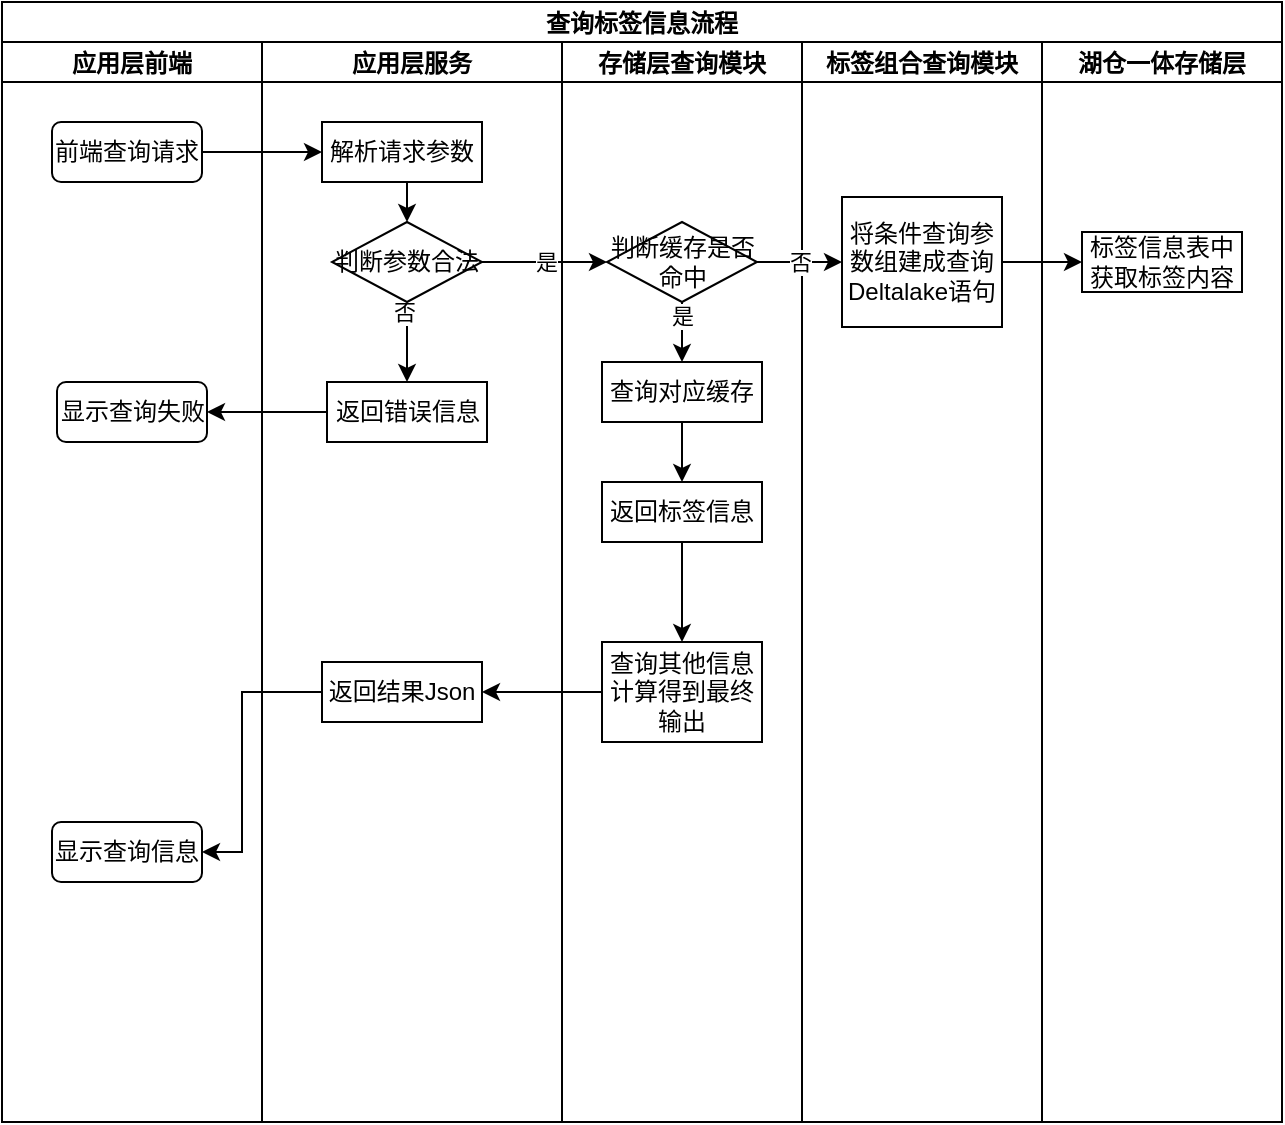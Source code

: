 <mxfile version="17.1.2" type="github">
  <diagram id="_-KhlgRjDGJnE1wBygxN" name="第 1 页">
    <mxGraphModel dx="1158" dy="779" grid="1" gridSize="10" guides="1" tooltips="1" connect="1" arrows="1" fold="1" page="1" pageScale="1" pageWidth="850" pageHeight="1100" math="0" shadow="0">
      <root>
        <mxCell id="0" />
        <mxCell id="1" parent="0" />
        <mxCell id="_END5mWc-I215Ko7BJCz-1" value="查询标签信息流程" style="swimlane;childLayout=stackLayout;resizeParent=1;resizeParentMax=0;startSize=20;" vertex="1" parent="1">
          <mxGeometry x="100" y="120" width="640" height="560" as="geometry" />
        </mxCell>
        <mxCell id="_END5mWc-I215Ko7BJCz-2" value="应用层前端" style="swimlane;startSize=20;" vertex="1" parent="_END5mWc-I215Ko7BJCz-1">
          <mxGeometry y="20" width="130" height="540" as="geometry" />
        </mxCell>
        <mxCell id="_END5mWc-I215Ko7BJCz-3" value="前端查询请求" style="rounded=1;whiteSpace=wrap;html=1;" vertex="1" parent="_END5mWc-I215Ko7BJCz-2">
          <mxGeometry x="25" y="40" width="75" height="30" as="geometry" />
        </mxCell>
        <mxCell id="_END5mWc-I215Ko7BJCz-5" value="显示查询信息" style="rounded=1;whiteSpace=wrap;html=1;" vertex="1" parent="_END5mWc-I215Ko7BJCz-2">
          <mxGeometry x="25" y="390" width="75" height="30" as="geometry" />
        </mxCell>
        <mxCell id="_END5mWc-I215Ko7BJCz-4" value="显示查询失败" style="rounded=1;whiteSpace=wrap;html=1;" vertex="1" parent="_END5mWc-I215Ko7BJCz-2">
          <mxGeometry x="27.5" y="170" width="75" height="30" as="geometry" />
        </mxCell>
        <mxCell id="_END5mWc-I215Ko7BJCz-6" value="应用层服务" style="swimlane;startSize=20;" vertex="1" parent="_END5mWc-I215Ko7BJCz-1">
          <mxGeometry x="130" y="20" width="150" height="540" as="geometry" />
        </mxCell>
        <mxCell id="_END5mWc-I215Ko7BJCz-7" style="edgeStyle=orthogonalEdgeStyle;rounded=0;orthogonalLoop=1;jettySize=auto;html=1;exitX=0.5;exitY=1;exitDx=0;exitDy=0;entryX=0.5;entryY=0;entryDx=0;entryDy=0;" edge="1" parent="_END5mWc-I215Ko7BJCz-6" source="_END5mWc-I215Ko7BJCz-8" target="_END5mWc-I215Ko7BJCz-10">
          <mxGeometry relative="1" as="geometry" />
        </mxCell>
        <mxCell id="_END5mWc-I215Ko7BJCz-8" value="解析请求参数" style="rounded=0;whiteSpace=wrap;html=1;" vertex="1" parent="_END5mWc-I215Ko7BJCz-6">
          <mxGeometry x="30" y="40" width="80" height="30" as="geometry" />
        </mxCell>
        <mxCell id="_END5mWc-I215Ko7BJCz-52" style="edgeStyle=orthogonalEdgeStyle;rounded=0;orthogonalLoop=1;jettySize=auto;html=1;exitX=0.5;exitY=1;exitDx=0;exitDy=0;" edge="1" parent="_END5mWc-I215Ko7BJCz-6" source="_END5mWc-I215Ko7BJCz-10" target="_END5mWc-I215Ko7BJCz-51">
          <mxGeometry relative="1" as="geometry" />
        </mxCell>
        <mxCell id="_END5mWc-I215Ko7BJCz-54" value="否" style="edgeLabel;html=1;align=center;verticalAlign=middle;resizable=0;points=[];" vertex="1" connectable="0" parent="_END5mWc-I215Ko7BJCz-52">
          <mxGeometry x="-0.76" y="-2" relative="1" as="geometry">
            <mxPoint as="offset" />
          </mxGeometry>
        </mxCell>
        <mxCell id="_END5mWc-I215Ko7BJCz-10" value="判断参数合法" style="rhombus;whiteSpace=wrap;html=1;" vertex="1" parent="_END5mWc-I215Ko7BJCz-6">
          <mxGeometry x="35" y="90" width="75" height="40" as="geometry" />
        </mxCell>
        <mxCell id="_END5mWc-I215Ko7BJCz-49" value="返回结果Json" style="rounded=0;whiteSpace=wrap;html=1;" vertex="1" parent="_END5mWc-I215Ko7BJCz-6">
          <mxGeometry x="30" y="310" width="80" height="30" as="geometry" />
        </mxCell>
        <mxCell id="_END5mWc-I215Ko7BJCz-51" value="返回错误信息" style="rounded=0;whiteSpace=wrap;html=1;" vertex="1" parent="_END5mWc-I215Ko7BJCz-6">
          <mxGeometry x="32.5" y="170" width="80" height="30" as="geometry" />
        </mxCell>
        <mxCell id="_END5mWc-I215Ko7BJCz-12" value="存储层查询模块" style="swimlane;startSize=20;" vertex="1" parent="_END5mWc-I215Ko7BJCz-1">
          <mxGeometry x="280" y="20" width="120" height="540" as="geometry" />
        </mxCell>
        <mxCell id="_END5mWc-I215Ko7BJCz-42" style="edgeStyle=orthogonalEdgeStyle;rounded=0;orthogonalLoop=1;jettySize=auto;html=1;entryX=0.5;entryY=0;entryDx=0;entryDy=0;" edge="1" parent="_END5mWc-I215Ko7BJCz-12" source="_END5mWc-I215Ko7BJCz-14" target="_END5mWc-I215Ko7BJCz-41">
          <mxGeometry relative="1" as="geometry" />
        </mxCell>
        <mxCell id="_END5mWc-I215Ko7BJCz-58" value="是" style="edgeLabel;html=1;align=center;verticalAlign=middle;resizable=0;points=[];" vertex="1" connectable="0" parent="_END5mWc-I215Ko7BJCz-42">
          <mxGeometry x="-0.72" relative="1" as="geometry">
            <mxPoint as="offset" />
          </mxGeometry>
        </mxCell>
        <mxCell id="_END5mWc-I215Ko7BJCz-14" value="判断缓存是否命中" style="rhombus;whiteSpace=wrap;html=1;" vertex="1" parent="_END5mWc-I215Ko7BJCz-12">
          <mxGeometry x="22.5" y="90" width="75" height="40" as="geometry" />
        </mxCell>
        <mxCell id="_END5mWc-I215Ko7BJCz-45" style="edgeStyle=orthogonalEdgeStyle;rounded=0;orthogonalLoop=1;jettySize=auto;html=1;" edge="1" parent="_END5mWc-I215Ko7BJCz-12" source="_END5mWc-I215Ko7BJCz-41" target="_END5mWc-I215Ko7BJCz-44">
          <mxGeometry relative="1" as="geometry" />
        </mxCell>
        <mxCell id="_END5mWc-I215Ko7BJCz-41" value="查询对应缓存" style="rounded=0;whiteSpace=wrap;html=1;" vertex="1" parent="_END5mWc-I215Ko7BJCz-12">
          <mxGeometry x="20" y="160" width="80" height="30" as="geometry" />
        </mxCell>
        <mxCell id="_END5mWc-I215Ko7BJCz-48" style="edgeStyle=orthogonalEdgeStyle;rounded=0;orthogonalLoop=1;jettySize=auto;html=1;entryX=0.5;entryY=0;entryDx=0;entryDy=0;" edge="1" parent="_END5mWc-I215Ko7BJCz-12" source="_END5mWc-I215Ko7BJCz-44" target="_END5mWc-I215Ko7BJCz-47">
          <mxGeometry relative="1" as="geometry" />
        </mxCell>
        <mxCell id="_END5mWc-I215Ko7BJCz-44" value="返回标签信息" style="rounded=0;whiteSpace=wrap;html=1;" vertex="1" parent="_END5mWc-I215Ko7BJCz-12">
          <mxGeometry x="20" y="220" width="80" height="30" as="geometry" />
        </mxCell>
        <mxCell id="_END5mWc-I215Ko7BJCz-47" value="查询其他信息计算得到最终输出" style="rounded=0;whiteSpace=wrap;html=1;" vertex="1" parent="_END5mWc-I215Ko7BJCz-12">
          <mxGeometry x="20" y="300" width="80" height="50" as="geometry" />
        </mxCell>
        <mxCell id="_END5mWc-I215Ko7BJCz-16" value="标签组合查询模块" style="swimlane;startSize=20;" vertex="1" parent="_END5mWc-I215Ko7BJCz-1">
          <mxGeometry x="400" y="20" width="120" height="540" as="geometry" />
        </mxCell>
        <mxCell id="_END5mWc-I215Ko7BJCz-56" value="将条件查询参数组建成查询Deltalake语句" style="rounded=0;whiteSpace=wrap;html=1;" vertex="1" parent="_END5mWc-I215Ko7BJCz-16">
          <mxGeometry x="20" y="77.5" width="80" height="65" as="geometry" />
        </mxCell>
        <mxCell id="_END5mWc-I215Ko7BJCz-23" style="edgeStyle=orthogonalEdgeStyle;rounded=0;orthogonalLoop=1;jettySize=auto;html=1;exitX=1;exitY=0.5;exitDx=0;exitDy=0;" edge="1" parent="_END5mWc-I215Ko7BJCz-1" source="_END5mWc-I215Ko7BJCz-3" target="_END5mWc-I215Ko7BJCz-8">
          <mxGeometry relative="1" as="geometry" />
        </mxCell>
        <mxCell id="_END5mWc-I215Ko7BJCz-27" value="湖仓一体存储层" style="swimlane;startSize=20;" vertex="1" parent="_END5mWc-I215Ko7BJCz-1">
          <mxGeometry x="520" y="20" width="120" height="540" as="geometry" />
        </mxCell>
        <mxCell id="_END5mWc-I215Ko7BJCz-59" value="标签信息表中获取标签内容" style="rounded=0;whiteSpace=wrap;html=1;" vertex="1" parent="_END5mWc-I215Ko7BJCz-27">
          <mxGeometry x="20" y="95" width="80" height="30" as="geometry" />
        </mxCell>
        <mxCell id="_END5mWc-I215Ko7BJCz-40" value="是" style="edgeStyle=orthogonalEdgeStyle;rounded=0;orthogonalLoop=1;jettySize=auto;html=1;exitX=1;exitY=0.5;exitDx=0;exitDy=0;entryX=0;entryY=0.5;entryDx=0;entryDy=0;" edge="1" parent="_END5mWc-I215Ko7BJCz-1" source="_END5mWc-I215Ko7BJCz-10" target="_END5mWc-I215Ko7BJCz-14">
          <mxGeometry relative="1" as="geometry">
            <mxPoint x="297.5" y="130" as="targetPoint" />
          </mxGeometry>
        </mxCell>
        <mxCell id="_END5mWc-I215Ko7BJCz-50" style="edgeStyle=orthogonalEdgeStyle;rounded=0;orthogonalLoop=1;jettySize=auto;html=1;entryX=1;entryY=0.5;entryDx=0;entryDy=0;" edge="1" parent="_END5mWc-I215Ko7BJCz-1" source="_END5mWc-I215Ko7BJCz-47" target="_END5mWc-I215Ko7BJCz-49">
          <mxGeometry relative="1" as="geometry" />
        </mxCell>
        <mxCell id="_END5mWc-I215Ko7BJCz-53" style="edgeStyle=orthogonalEdgeStyle;rounded=0;orthogonalLoop=1;jettySize=auto;html=1;exitX=0;exitY=0.5;exitDx=0;exitDy=0;" edge="1" parent="_END5mWc-I215Ko7BJCz-1" source="_END5mWc-I215Ko7BJCz-51" target="_END5mWc-I215Ko7BJCz-4">
          <mxGeometry relative="1" as="geometry" />
        </mxCell>
        <mxCell id="_END5mWc-I215Ko7BJCz-55" style="edgeStyle=orthogonalEdgeStyle;rounded=0;orthogonalLoop=1;jettySize=auto;html=1;exitX=0;exitY=0.5;exitDx=0;exitDy=0;entryX=1;entryY=0.5;entryDx=0;entryDy=0;" edge="1" parent="_END5mWc-I215Ko7BJCz-1" source="_END5mWc-I215Ko7BJCz-49" target="_END5mWc-I215Ko7BJCz-5">
          <mxGeometry relative="1" as="geometry">
            <Array as="points">
              <mxPoint x="120" y="345" />
              <mxPoint x="120" y="425" />
            </Array>
          </mxGeometry>
        </mxCell>
        <mxCell id="_END5mWc-I215Ko7BJCz-57" value="否" style="edgeStyle=orthogonalEdgeStyle;rounded=0;orthogonalLoop=1;jettySize=auto;html=1;exitX=1;exitY=0.5;exitDx=0;exitDy=0;entryX=0;entryY=0.5;entryDx=0;entryDy=0;" edge="1" parent="_END5mWc-I215Ko7BJCz-1" source="_END5mWc-I215Ko7BJCz-14" target="_END5mWc-I215Ko7BJCz-56">
          <mxGeometry relative="1" as="geometry" />
        </mxCell>
        <mxCell id="_END5mWc-I215Ko7BJCz-60" style="edgeStyle=orthogonalEdgeStyle;rounded=0;orthogonalLoop=1;jettySize=auto;html=1;exitX=1;exitY=0.5;exitDx=0;exitDy=0;" edge="1" parent="_END5mWc-I215Ko7BJCz-1" source="_END5mWc-I215Ko7BJCz-56" target="_END5mWc-I215Ko7BJCz-59">
          <mxGeometry relative="1" as="geometry" />
        </mxCell>
      </root>
    </mxGraphModel>
  </diagram>
</mxfile>

